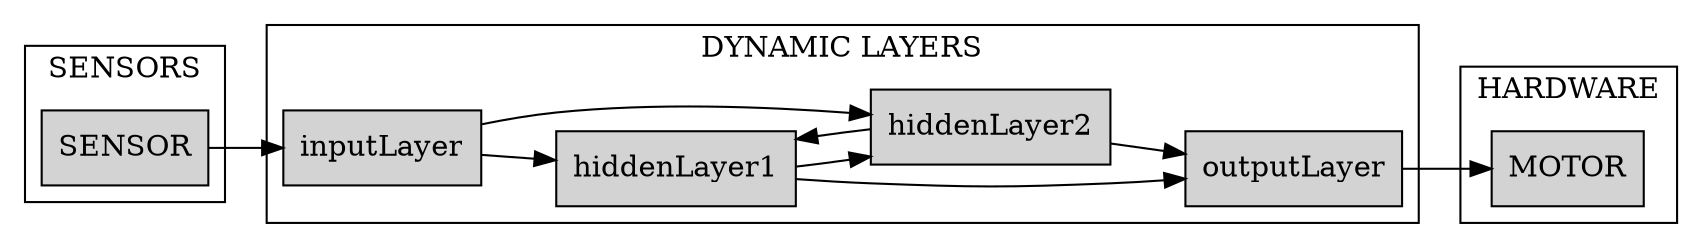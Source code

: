 digraph ANN {
	graph [rankdir=LR]
	node [shape=box]
	subgraph cluster_2 {
		node [style=filled]
		color=black label=SENSORS
		SENSOR
	}
	subgraph cluster_1 {
		node [style=filled]
		color=black label="DYNAMIC LAYERS"
		inputLayer [label=inputLayer]
		inputLayer -> hiddenLayer1
		inputLayer -> hiddenLayer2
		hiddenLayer1 [label=hiddenLayer1]
		hiddenLayer1 -> hiddenLayer2
		hiddenLayer1 -> outputLayer
		hiddenLayer2 [label=hiddenLayer2]
		hiddenLayer2 -> hiddenLayer1
		hiddenLayer2 -> outputLayer
		outputLayer [label=outputLayer]
	}
	subgraph cluster_0 {
		node [style=filled]
		color=black label=HARDWARE
		MOTOR
	}
	outputLayer -> MOTOR
	SENSOR -> inputLayer
}
